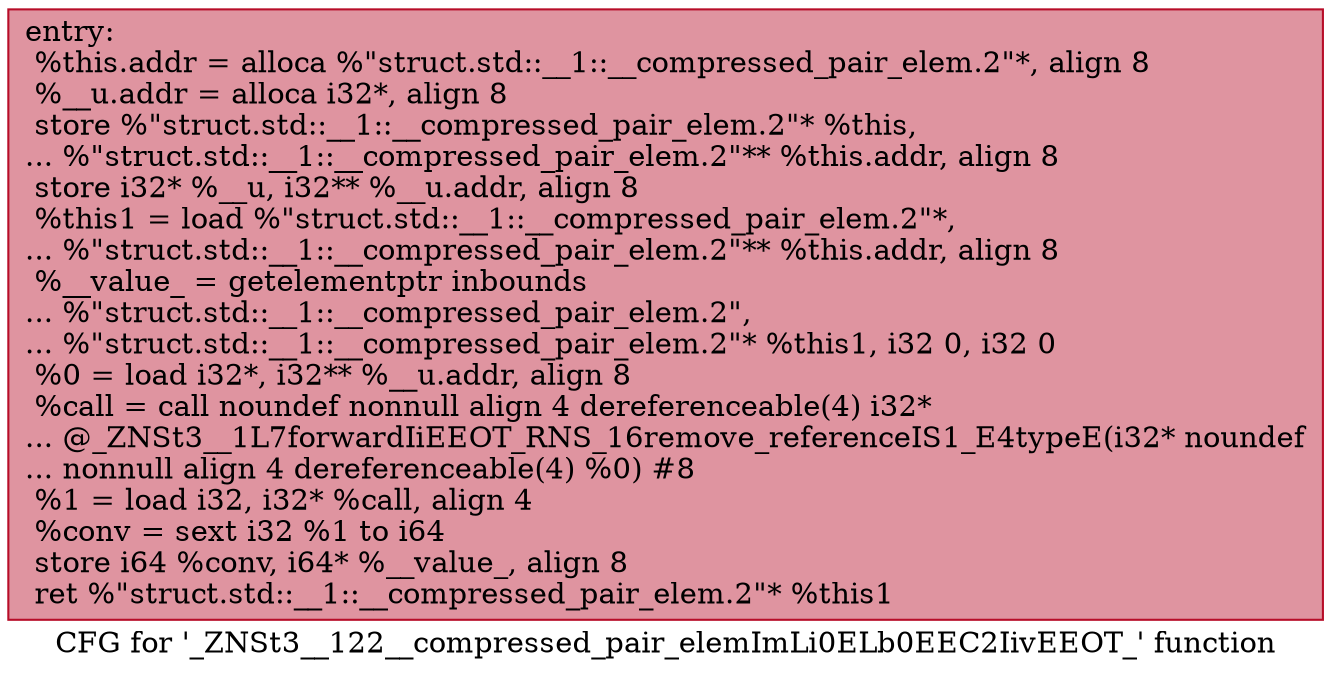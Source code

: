 digraph "CFG for '_ZNSt3__122__compressed_pair_elemImLi0ELb0EEC2IivEEOT_' function" {
	label="CFG for '_ZNSt3__122__compressed_pair_elemImLi0ELb0EEC2IivEEOT_' function";

	Node0x600002550b40 [shape=record,color="#b70d28ff", style=filled, fillcolor="#b70d2870",label="{entry:\l  %this.addr = alloca %\"struct.std::__1::__compressed_pair_elem.2\"*, align 8\l  %__u.addr = alloca i32*, align 8\l  store %\"struct.std::__1::__compressed_pair_elem.2\"* %this,\l... %\"struct.std::__1::__compressed_pair_elem.2\"** %this.addr, align 8\l  store i32* %__u, i32** %__u.addr, align 8\l  %this1 = load %\"struct.std::__1::__compressed_pair_elem.2\"*,\l... %\"struct.std::__1::__compressed_pair_elem.2\"** %this.addr, align 8\l  %__value_ = getelementptr inbounds\l... %\"struct.std::__1::__compressed_pair_elem.2\",\l... %\"struct.std::__1::__compressed_pair_elem.2\"* %this1, i32 0, i32 0\l  %0 = load i32*, i32** %__u.addr, align 8\l  %call = call noundef nonnull align 4 dereferenceable(4) i32*\l... @_ZNSt3__1L7forwardIiEEOT_RNS_16remove_referenceIS1_E4typeE(i32* noundef\l... nonnull align 4 dereferenceable(4) %0) #8\l  %1 = load i32, i32* %call, align 4\l  %conv = sext i32 %1 to i64\l  store i64 %conv, i64* %__value_, align 8\l  ret %\"struct.std::__1::__compressed_pair_elem.2\"* %this1\l}"];
}
